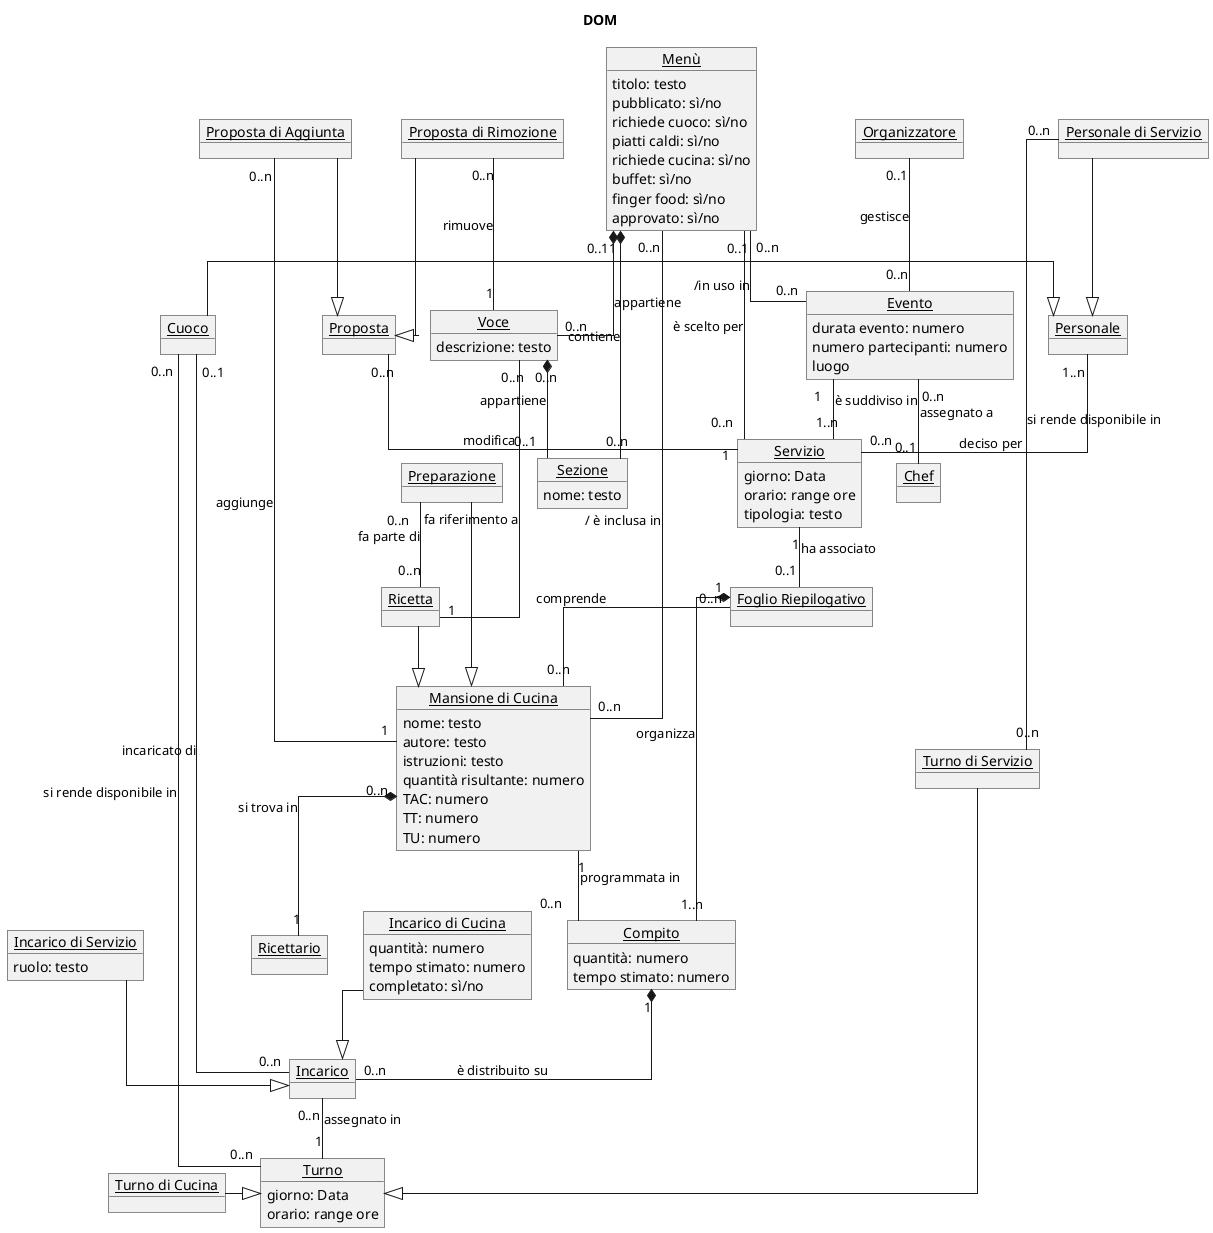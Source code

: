 @startuml
skinparam Style strictuml
skinparam classAttributeIconSize 0
skinparam linetype polyline
skinparam linetype ortho

title DOM


object Sezione{
    nome: testo
}
object Menù{
    titolo: testo
    pubblicato: sì/no
    richiede cuoco: sì/no
    piatti caldi: sì/no
    richiede cucina: sì/no
    buffet: sì/no
    finger food: sì/no
    approvato: sì/no
}
object Voce{
    descrizione: testo
}
object Ricetta
object Preparazione
object "Mansione di Cucina" as Mansione{
    nome: testo
    autore: testo
    istruzioni: testo
    quantità risultante: numero
    TAC: numero
    TT: numero
    TU: numero
}
object Evento{
    durata evento: numero
    numero partecipanti: numero
    luogo
}
object Servizio{
    giorno: Data
    orario: range ore
    tipologia: testo
}
object "Foglio Riepilogativo" as Foglio
object Ricettario
object Chef
object Compito{
    quantità: numero
    tempo stimato: numero
}
object Incarico
object "Incarico di Cucina" as IncaricoCucina{
    quantità: numero
    tempo stimato: numero
    completato: sì/no
}
object "Incarico di Servizio" as IncaricoServizio{
    ruolo: testo
}

object "Turno di Cucina" as TurnoCucina
object "Turno di Servizio" as TurnoServizio
object Turno{
    giorno: Data
    orario: range ore
}
object Cuoco
object "Personale di Servizio" as PersonaleServizio
object Personale
object Organizzatore
object Proposta
object "Proposta di Aggiunta" as PropostaAggiunta
object "Proposta di Rimozione" as PropostaRimozione


Menù "1" *-- "0..n" Sezione: contiene
Menù "0..1" *-- "0..n" Voce: appartiene
Menù "0..1" - "0..n" Servizio: è scelto per
Menù "0..n" -- "0..n" Evento: /in uso in
Mansione "1" -- "0..n" Compito : programmata in
Mansione "0..n" -- "0..n" Menù : / è inclusa in
Mansione "0..n" *-- "1" Ricettario: si trova in
Voce "0..n" -- "1" Ricetta: fa riferimento a
Voce "0..n" *-- "0..1" Sezione: appartiene
Preparazione "0..n" -- "0..n" Ricetta: fa parte di
Preparazione --|> Mansione
Ricetta --|> Mansione
PropostaAggiunta --|> Proposta
PropostaRimozione --|> Proposta
PropostaAggiunta "0..n" -- "1" Mansione: aggiunge
PropostaRimozione "0..n" -- "1" Voce: rimuove
Proposta "0..n" -- "1" Servizio: modifica
Evento "1" -- "1..n" Servizio: è suddiviso in
Evento "0..n" -- "0..1" Chef: assegnato a
Servizio "1" -- "0..1" Foglio: ha associato
Foglio "1" *-- "1..n" Compito: organizza
Foglio "0..n" -- "0..n" Mansione: comprende
Compito "1" *-- "0..n" Incarico: è distribuito su
Incarico "0..n" -- "1" Turno: assegnato in
Cuoco "0..1" -- "0..n" Incarico: incaricato di
Cuoco "0..n" -- "0..n" Turno: si rende disponibile in
IncaricoCucina --|> Incarico
IncaricoServizio --|> Incarico
PersonaleServizio "0..n" -- "0..n" TurnoServizio: si rende disponibile in
TurnoServizio -|> Turno
TurnoCucina -|> Turno
Cuoco -|> Personale
PersonaleServizio --|> Personale
Personale "1..n" -- "0..n" Servizio: deciso per
Organizzatore "0..1" -- "0..n" Evento: gestisce



@enduml
